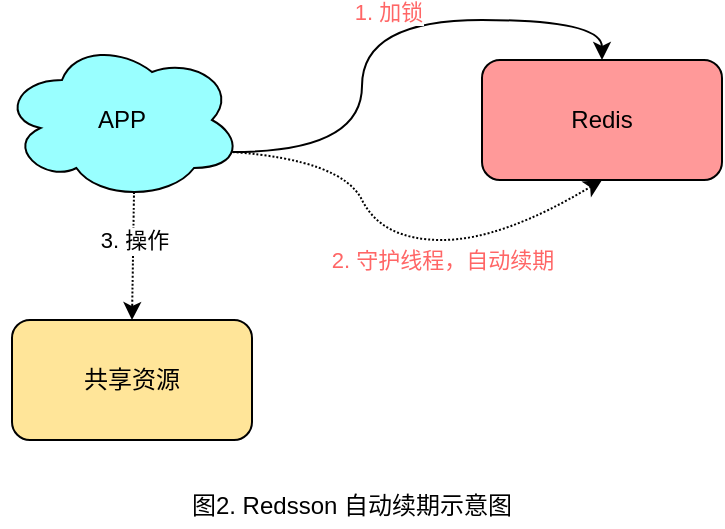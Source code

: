 <mxfile version="20.3.0" type="device"><diagram id="XBiIjNWagwOppyB0YN7N" name="第 1 页"><mxGraphModel dx="946" dy="725" grid="1" gridSize="10" guides="1" tooltips="1" connect="1" arrows="1" fold="1" page="1" pageScale="1" pageWidth="827" pageHeight="1169" math="0" shadow="0"><root><mxCell id="0"/><mxCell id="1" parent="0"/><mxCell id="tsjT9_aO8fIXIS6ER0TK-1" value="APP" style="ellipse;shape=cloud;whiteSpace=wrap;html=1;fillStyle=auto;fillColor=#99FFFF;" vertex="1" parent="1"><mxGeometry x="200" y="200" width="120" height="80" as="geometry"/></mxCell><mxCell id="tsjT9_aO8fIXIS6ER0TK-2" value="共享资源" style="rounded=1;whiteSpace=wrap;html=1;fillColor=#FFE599;" vertex="1" parent="1"><mxGeometry x="205" y="340" width="120" height="60" as="geometry"/></mxCell><mxCell id="tsjT9_aO8fIXIS6ER0TK-3" value="Redis" style="rounded=1;whiteSpace=wrap;html=1;fillColor=#FF9999;" vertex="1" parent="1"><mxGeometry x="440" y="210" width="120" height="60" as="geometry"/></mxCell><mxCell id="tsjT9_aO8fIXIS6ER0TK-4" value="" style="endArrow=classic;html=1;rounded=0;exitX=0.96;exitY=0.7;exitDx=0;exitDy=0;exitPerimeter=0;entryX=0.5;entryY=0;entryDx=0;entryDy=0;edgeStyle=orthogonalEdgeStyle;curved=1;" edge="1" parent="1" source="tsjT9_aO8fIXIS6ER0TK-1" target="tsjT9_aO8fIXIS6ER0TK-3"><mxGeometry width="50" height="50" relative="1" as="geometry"><mxPoint x="390" y="400" as="sourcePoint"/><mxPoint x="440" y="350" as="targetPoint"/></mxGeometry></mxCell><mxCell id="tsjT9_aO8fIXIS6ER0TK-5" value="&lt;font color=&quot;#ff6666&quot;&gt;1. 加锁&lt;/font&gt;" style="edgeLabel;html=1;align=center;verticalAlign=middle;resizable=0;points=[];" vertex="1" connectable="0" parent="tsjT9_aO8fIXIS6ER0TK-4"><mxGeometry x="0.047" y="-8" relative="1" as="geometry"><mxPoint x="2" y="-12" as="offset"/></mxGeometry></mxCell><mxCell id="tsjT9_aO8fIXIS6ER0TK-10" value="" style="curved=1;endArrow=classic;html=1;rounded=0;exitX=0.96;exitY=0.7;exitDx=0;exitDy=0;exitPerimeter=0;entryX=0.5;entryY=1;entryDx=0;entryDy=0;dashed=1;dashPattern=1 1;" edge="1" parent="1" source="tsjT9_aO8fIXIS6ER0TK-1" target="tsjT9_aO8fIXIS6ER0TK-3"><mxGeometry width="50" height="50" relative="1" as="geometry"><mxPoint x="520" y="450" as="sourcePoint"/><mxPoint x="570" y="400" as="targetPoint"/><Array as="points"><mxPoint x="370" y="260"/><mxPoint x="390" y="300"/><mxPoint x="450" y="300"/></Array></mxGeometry></mxCell><mxCell id="tsjT9_aO8fIXIS6ER0TK-12" value="&lt;font color=&quot;#ff6666&quot;&gt;2. 守护线程，自动续期&lt;/font&gt;" style="edgeLabel;html=1;align=center;verticalAlign=middle;resizable=0;points=[];" vertex="1" connectable="0" parent="tsjT9_aO8fIXIS6ER0TK-10"><mxGeometry x="0.006" y="7" relative="1" as="geometry"><mxPoint x="20" y="17" as="offset"/></mxGeometry></mxCell><mxCell id="tsjT9_aO8fIXIS6ER0TK-13" value="" style="endArrow=classic;html=1;rounded=0;dashed=1;dashPattern=1 1;curved=1;exitX=0.55;exitY=0.95;exitDx=0;exitDy=0;exitPerimeter=0;entryX=0.5;entryY=0;entryDx=0;entryDy=0;" edge="1" parent="1" source="tsjT9_aO8fIXIS6ER0TK-1" target="tsjT9_aO8fIXIS6ER0TK-2"><mxGeometry width="50" height="50" relative="1" as="geometry"><mxPoint x="260" y="300" as="sourcePoint"/><mxPoint x="130" y="320" as="targetPoint"/></mxGeometry></mxCell><mxCell id="tsjT9_aO8fIXIS6ER0TK-14" value="3. 操作" style="edgeLabel;html=1;align=center;verticalAlign=middle;resizable=0;points=[];" vertex="1" connectable="0" parent="tsjT9_aO8fIXIS6ER0TK-13"><mxGeometry x="-0.25" relative="1" as="geometry"><mxPoint as="offset"/></mxGeometry></mxCell><mxCell id="tsjT9_aO8fIXIS6ER0TK-15" value="&lt;font color=&quot;#000000&quot;&gt;图2. Redsson 自动续期示意图&lt;/font&gt;" style="text;html=1;strokeColor=none;fillColor=none;align=center;verticalAlign=middle;whiteSpace=wrap;rounded=0;fillStyle=auto;fontColor=#FF6666;" vertex="1" parent="1"><mxGeometry x="290" y="423" width="170" height="20" as="geometry"/></mxCell></root></mxGraphModel></diagram></mxfile>